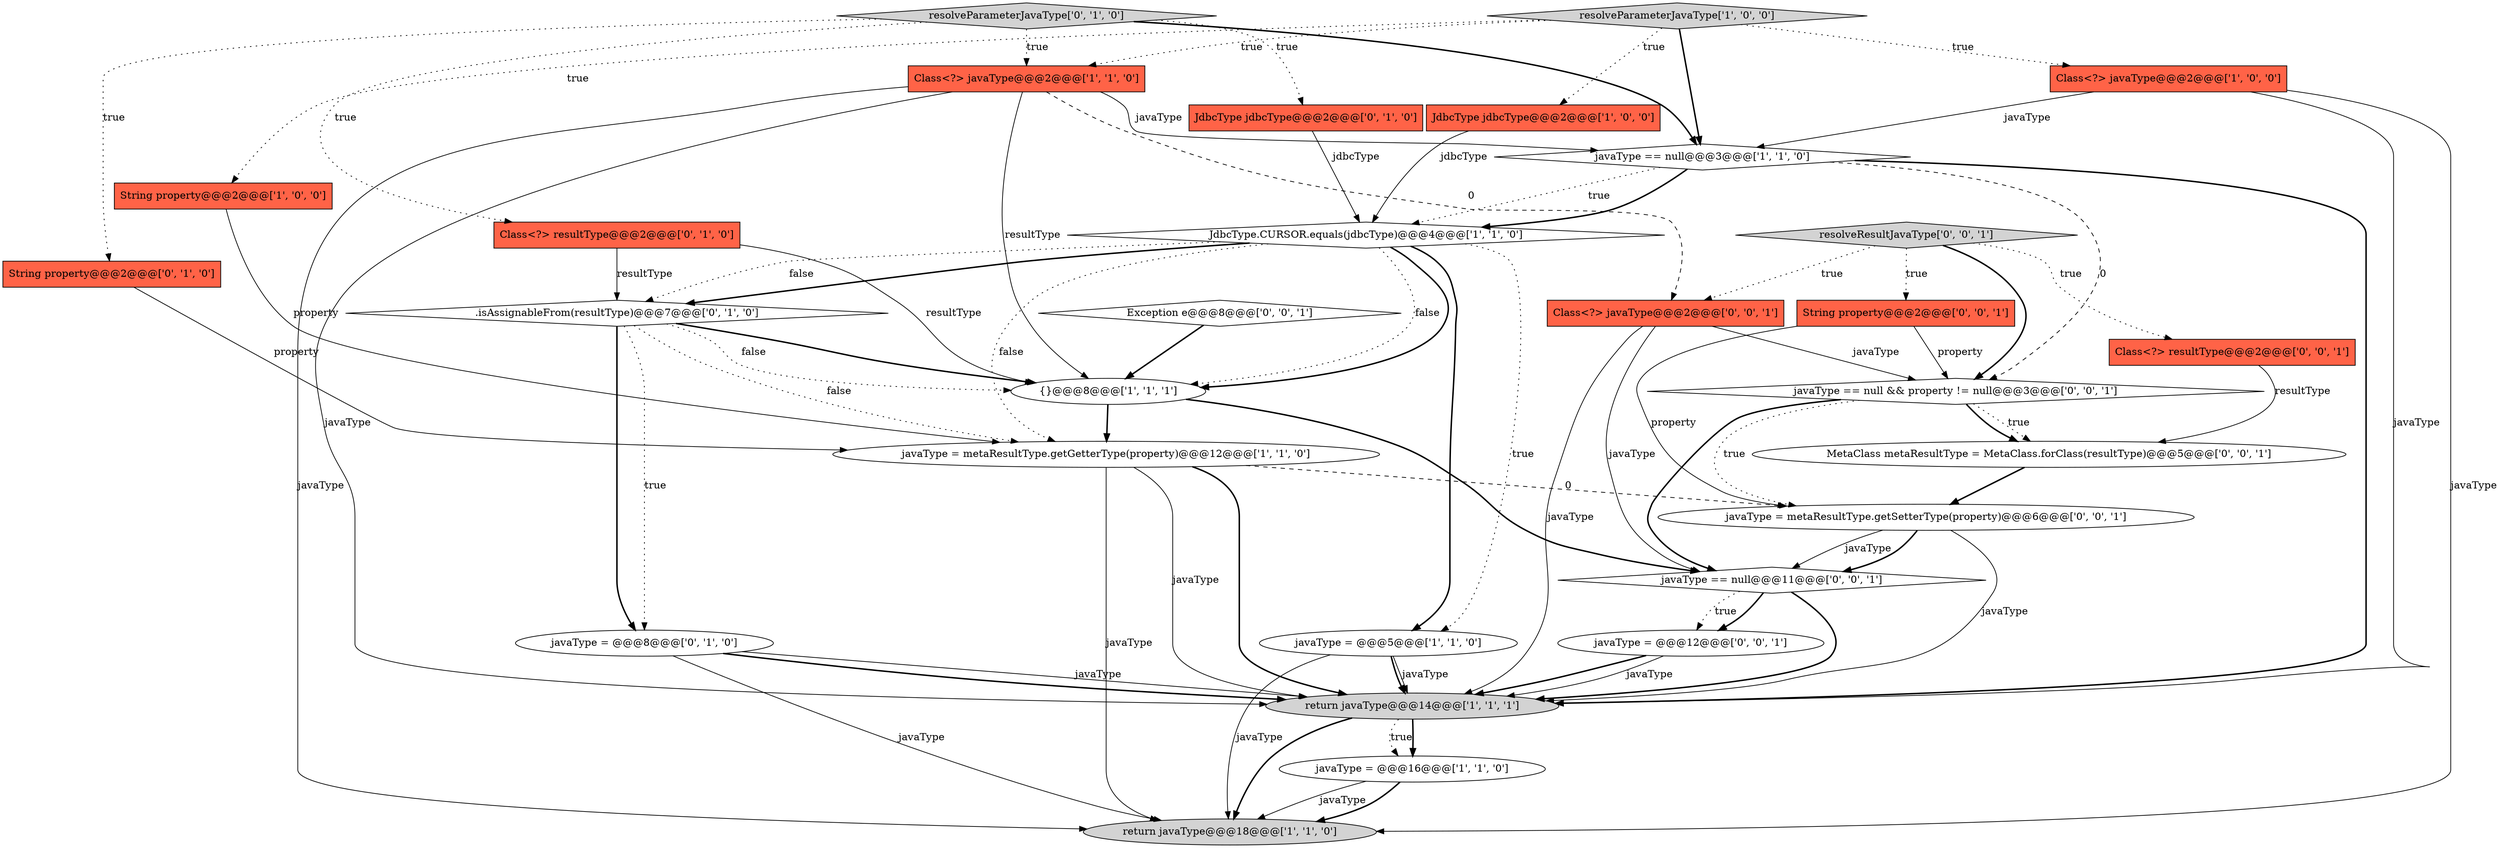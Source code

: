 digraph {
5 [style = filled, label = "javaType == null@@@3@@@['1', '1', '0']", fillcolor = white, shape = diamond image = "AAA0AAABBB1BBB"];
24 [style = filled, label = "MetaClass metaResultType = MetaClass.forClass(resultType)@@@5@@@['0', '0', '1']", fillcolor = white, shape = ellipse image = "AAA0AAABBB3BBB"];
13 [style = filled, label = "Class<?> resultType@@@2@@@['0', '1', '0']", fillcolor = tomato, shape = box image = "AAA0AAABBB2BBB"];
8 [style = filled, label = "return javaType@@@14@@@['1', '1', '1']", fillcolor = lightgray, shape = ellipse image = "AAA0AAABBB1BBB"];
25 [style = filled, label = "Exception e@@@8@@@['0', '0', '1']", fillcolor = white, shape = diamond image = "AAA0AAABBB3BBB"];
2 [style = filled, label = "javaType = @@@16@@@['1', '1', '0']", fillcolor = white, shape = ellipse image = "AAA0AAABBB1BBB"];
20 [style = filled, label = "resolveResultJavaType['0', '0', '1']", fillcolor = lightgray, shape = diamond image = "AAA0AAABBB3BBB"];
3 [style = filled, label = "javaType = metaResultType.getGetterType(property)@@@12@@@['1', '1', '0']", fillcolor = white, shape = ellipse image = "AAA0AAABBB1BBB"];
15 [style = filled, label = "JdbcType jdbcType@@@2@@@['0', '1', '0']", fillcolor = tomato, shape = box image = "AAA0AAABBB2BBB"];
12 [style = filled, label = "return javaType@@@18@@@['1', '1', '0']", fillcolor = lightgray, shape = ellipse image = "AAA0AAABBB1BBB"];
22 [style = filled, label = "javaType = @@@12@@@['0', '0', '1']", fillcolor = white, shape = ellipse image = "AAA0AAABBB3BBB"];
17 [style = filled, label = "javaType = @@@8@@@['0', '1', '0']", fillcolor = white, shape = ellipse image = "AAA1AAABBB2BBB"];
6 [style = filled, label = "Class<?> javaType@@@2@@@['1', '0', '0']", fillcolor = tomato, shape = box image = "AAA0AAABBB1BBB"];
0 [style = filled, label = "{}@@@8@@@['1', '1', '1']", fillcolor = white, shape = ellipse image = "AAA0AAABBB1BBB"];
4 [style = filled, label = "JdbcType jdbcType@@@2@@@['1', '0', '0']", fillcolor = tomato, shape = box image = "AAA0AAABBB1BBB"];
10 [style = filled, label = "javaType = @@@5@@@['1', '1', '0']", fillcolor = white, shape = ellipse image = "AAA0AAABBB1BBB"];
19 [style = filled, label = "String property@@@2@@@['0', '0', '1']", fillcolor = tomato, shape = box image = "AAA0AAABBB3BBB"];
27 [style = filled, label = "Class<?> resultType@@@2@@@['0', '0', '1']", fillcolor = tomato, shape = box image = "AAA0AAABBB3BBB"];
11 [style = filled, label = "Class<?> javaType@@@2@@@['1', '1', '0']", fillcolor = tomato, shape = box image = "AAA0AAABBB1BBB"];
9 [style = filled, label = "JdbcType.CURSOR.equals(jdbcType)@@@4@@@['1', '1', '0']", fillcolor = white, shape = diamond image = "AAA0AAABBB1BBB"];
21 [style = filled, label = "javaType == null && property != null@@@3@@@['0', '0', '1']", fillcolor = white, shape = diamond image = "AAA0AAABBB3BBB"];
26 [style = filled, label = "javaType == null@@@11@@@['0', '0', '1']", fillcolor = white, shape = diamond image = "AAA0AAABBB3BBB"];
7 [style = filled, label = "resolveParameterJavaType['1', '0', '0']", fillcolor = lightgray, shape = diamond image = "AAA0AAABBB1BBB"];
23 [style = filled, label = "javaType = metaResultType.getSetterType(property)@@@6@@@['0', '0', '1']", fillcolor = white, shape = ellipse image = "AAA0AAABBB3BBB"];
1 [style = filled, label = "String property@@@2@@@['1', '0', '0']", fillcolor = tomato, shape = box image = "AAA0AAABBB1BBB"];
18 [style = filled, label = ".isAssignableFrom(resultType)@@@7@@@['0', '1', '0']", fillcolor = white, shape = diamond image = "AAA1AAABBB2BBB"];
28 [style = filled, label = "Class<?> javaType@@@2@@@['0', '0', '1']", fillcolor = tomato, shape = box image = "AAA0AAABBB3BBB"];
14 [style = filled, label = "String property@@@2@@@['0', '1', '0']", fillcolor = tomato, shape = box image = "AAA0AAABBB2BBB"];
16 [style = filled, label = "resolveParameterJavaType['0', '1', '0']", fillcolor = lightgray, shape = diamond image = "AAA0AAABBB2BBB"];
9->18 [style = bold, label=""];
27->24 [style = solid, label="resultType"];
26->22 [style = bold, label=""];
22->8 [style = solid, label="javaType"];
9->0 [style = dotted, label="false"];
7->4 [style = dotted, label="true"];
28->21 [style = solid, label="javaType"];
26->8 [style = bold, label=""];
5->8 [style = bold, label=""];
22->8 [style = bold, label=""];
19->23 [style = solid, label="property"];
10->12 [style = solid, label="javaType"];
20->27 [style = dotted, label="true"];
8->12 [style = bold, label=""];
6->8 [style = solid, label="javaType"];
24->23 [style = bold, label=""];
13->18 [style = solid, label="resultType"];
5->9 [style = dotted, label="true"];
6->12 [style = solid, label="javaType"];
3->8 [style = solid, label="javaType"];
1->3 [style = solid, label="property"];
21->24 [style = dotted, label="true"];
11->28 [style = dashed, label="0"];
3->23 [style = dashed, label="0"];
16->14 [style = dotted, label="true"];
10->8 [style = bold, label=""];
23->26 [style = solid, label="javaType"];
8->2 [style = dotted, label="true"];
3->12 [style = solid, label="javaType"];
7->1 [style = dotted, label="true"];
11->8 [style = solid, label="javaType"];
16->13 [style = dotted, label="true"];
21->23 [style = dotted, label="true"];
5->9 [style = bold, label=""];
9->0 [style = bold, label=""];
0->3 [style = bold, label=""];
21->24 [style = bold, label=""];
16->15 [style = dotted, label="true"];
4->9 [style = solid, label="jdbcType"];
19->21 [style = solid, label="property"];
9->10 [style = dotted, label="true"];
7->11 [style = dotted, label="true"];
23->26 [style = bold, label=""];
11->5 [style = solid, label="javaType"];
11->0 [style = solid, label="resultType"];
28->8 [style = solid, label="javaType"];
20->21 [style = bold, label=""];
28->26 [style = solid, label="javaType"];
17->12 [style = solid, label="javaType"];
18->17 [style = dotted, label="true"];
8->2 [style = bold, label=""];
9->18 [style = dotted, label="false"];
17->8 [style = solid, label="javaType"];
10->8 [style = solid, label="javaType"];
23->8 [style = solid, label="javaType"];
21->26 [style = bold, label=""];
0->26 [style = bold, label=""];
3->8 [style = bold, label=""];
5->21 [style = dashed, label="0"];
18->3 [style = dotted, label="false"];
15->9 [style = solid, label="jdbcType"];
16->11 [style = dotted, label="true"];
17->8 [style = bold, label=""];
7->5 [style = bold, label=""];
16->5 [style = bold, label=""];
25->0 [style = bold, label=""];
18->17 [style = bold, label=""];
11->12 [style = solid, label="javaType"];
20->19 [style = dotted, label="true"];
14->3 [style = solid, label="property"];
9->3 [style = dotted, label="false"];
13->0 [style = solid, label="resultType"];
2->12 [style = solid, label="javaType"];
6->5 [style = solid, label="javaType"];
26->22 [style = dotted, label="true"];
20->28 [style = dotted, label="true"];
2->12 [style = bold, label=""];
9->10 [style = bold, label=""];
18->0 [style = bold, label=""];
18->0 [style = dotted, label="false"];
7->6 [style = dotted, label="true"];
}
